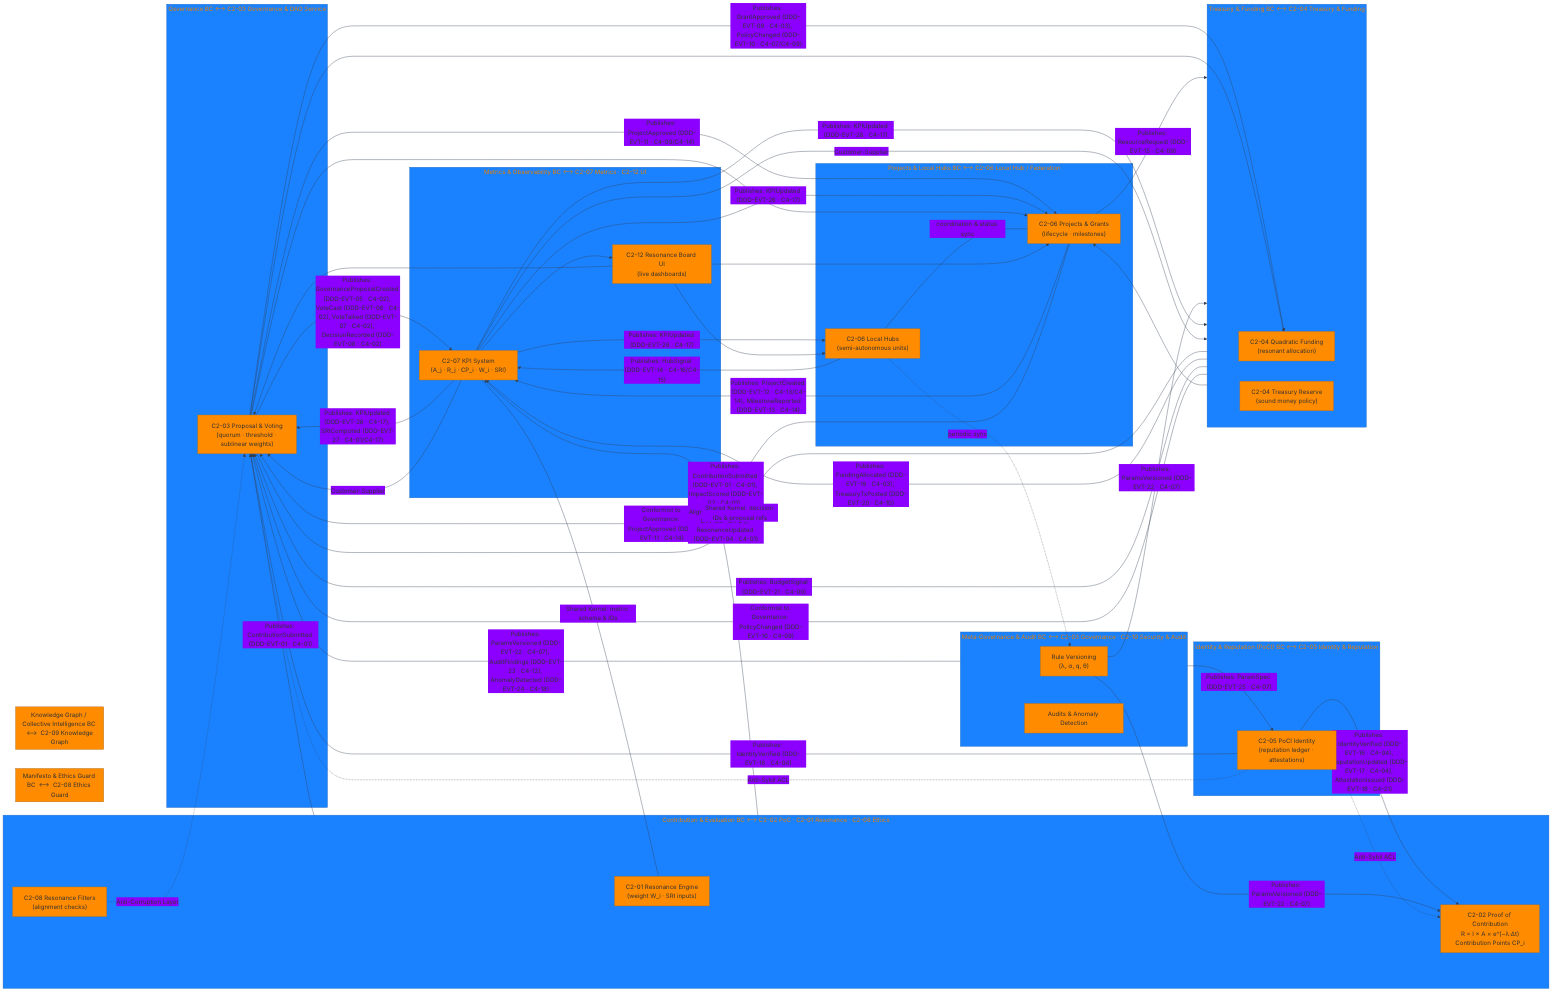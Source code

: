 %%{init: {'theme':'base','themeVariables':{ 'fontFamily':'Inter,Arial', 'primaryColor':'#ff8b00','lineColor':'#334155'}}}%%
flowchart LR
 %% ===================== Bounded Contexts (with C2 mappings) =====================
 subgraph GOV["Governance BC  ⟷  C2-03 Governance & DAO Service"]
   GOVAPI["C2-03 Proposal & Voting\n(quorum · threshold · sublinear weights)"]
 end

 subgraph CONTRIB["Contribution & Evaluation BC  ⟷  C2-02 PoC · C2-01 Resonance · C2-08 Ethics"]
   POC["C2-02 Proof of Contribution\nR = I × A × e^(−λ·Δt)\nContribution Points CP_i"]
   FILTERS["C2-08 Resonance Filters\n(alignment checks)"]
   ENGINE["C2-01 Resonance Engine\n(weight W_i · SRI inputs)"]
 end

 subgraph ID["Identity & Reputation (PoCI) BC  ⟷  C2-05 Identity & Reputation"]
   POCI["C2-05 PoCI Identity\n(reputation ledger · attestations)"]
 end

 subgraph TREAS["Treasury & Funding BC  ⟷  C2-04 Treasury & Funding"]
   QF["C2-04 Quadratic Funding\n(resonant allocation)"]
   RESERVE["C2-04 Treasury Reserve\n(sound money policy)"]
 end

 subgraph HUBS["Projects & Local Hubs BC  ⟷  C2-06 Local Hub / Federation"]
   PROJ["C2-06 Projects & Grants\n(lifecycle · milestones)"]
   LH["C2-06 Local Hubs\n(semi-autonomous units)"]
 end

 subgraph METAGOV["Meta-Governance & Audit BC  ⟷  C2-03 Governance · C2-10 Security & Audit"]
   PARAMS["Rule Versioning\n(λ, α, q, θ)"]
   AUDIT["Audits & Anomaly Detection"]
 end

 subgraph OBS["Metrics & Observability BC  ⟷  C2-07 Metrics · C2-12 UI"]
   KPIs["C2-07 KPI System\n(A_j · R_j · CP_i · W_i · SRI)"]
   BOARD["C2-12 Resonance Board UI\n(live dashboards)"]
 end

 subgraph ETH["Manifesto & Ethics Guard BC  ⟷  C2-08 Ethics Guard"]
 end

 subgraph KG["Knowledge Graph / Collective Intelligence BC  ⟷  C2-09 Knowledge Graph"]
 end

 %% ===================== Domain Events / Relations (with DDD-EVT + C4 refs) =====================
 %% Contribution → Metrics / Gov
 CONTRIB -- "Publishes: ContributionSubmitted (DDD-EVT-01 · C4-01), ImpactScored (DDD-EVT-02 · C4-01), AlignmentChecked (DDD-EVT-03 · C4-21), ResonanceUpdated (DDD-EVT-04 · C4-01)" --> KPIs
 CONTRIB -- "Publishes: ContributionSubmitted (DDD-EVT-01 · C4-01)" --> GOVAPI

 %% Governance → Metrics / Treasury / Hubs
 GOVAPI -- "Publishes: GovernanceProposalCreated (DDD-EVT-05 · C4-02), VoteCast (DDD-EVT-06 · C4-02), VoteTallied (DDD-EVT-07 · C4-02), DecisionRecorded (DDD-EVT-08 · C4-02)" --> KPIs
 GOVAPI -- "Publishes: GrantApproved (DDD-EVT-09 · C4-03), PolicyChanged (DDD-EVT-10 · C4-07/C4-09)" --> QF
 GOVAPI -- "Publishes: ProjectApproved (DDD-EVT-11 · C4-09/C4-14)" --> PROJ

 %% Hubs/Projects → Metrics / Treasury
 PROJ -- "Publishes: ProjectCreated (DDD-EVT-12 · C4-13/C4-14), MilestoneReported (DDD-EVT-13 · C4-14)" --> KPIs
 LH -- "Publishes: HubSignal (DDD-EVT-14 · C4-16/C4-15)" --> KPIs
 PROJ -- "Publishes: ResourceRequest (DDD-EVT-15 · C4-09)" --> TREAS

 %% Identity → Contrib / Gov
 POCI -- "Publishes: IdentityVerified (DDD-EVT-16 · C4-04), ReputationUpdated (DDD-EVT-17 · C4-04), AttestationIssued (DDD-EVT-18 · C4-21)" --> POC
 POCI -- "Publishes: IdentityVerified (DDD-EVT-16 · C4-04)" --> GOVAPI

 %% Treasury → Metrics / Gov
 TREAS -- "Publishes: FundingAllocated (DDD-EVT-19 · C4-03), TreasuryTxPosted (DDD-EVT-20 · C4-10)" --> KPIs
 TREAS -- "Publishes: BudgetSignal (DDD-EVT-21 · C4-09)" --> GOVAPI

 %% MetaGov → Gov / Contrib / Treasury / ID
 METAGOV -- "Publishes: ParamsVersioned (DDD-EVT-22 · C4-07), AuditFindings (DDD-EVT-23 · C4-12), AnomalyDetected (DDD-EVT-24 · C4-18)" --> GOVAPI
 PARAMS -- "Publishes: ParamsVersioned (DDD-EVT-22 · C4-07)" --> POC
 PARAMS -- "Publishes: ParamsVersioned (DDD-EVT-22 · C4-07)" --> TREAS
 METAGOV -- "Publishes: ParamSpec (DDD-EVT-25 · C4-07)" --> POCI

 %% Observability → Gov / Treasury / Hubs
 KPIs -- "Publishes: KPIUpdated (DDD-EVT-26 · C4-17), SRIComputed (DDD-EVT-27 · C4-01/C4-17)" --> GOVAPI
 KPIs -- "Publishes: KPIUpdated (DDD-EVT-26 · C4-17)" --> TREAS
 KPIs -- "Publishes: KPIUpdated (DDD-EVT-26 · C4-17)" --> PROJ
 KPIs -- "Publishes: KPIUpdated (DDD-EVT-26 · C4-17)" --> LH

 %% Customer-Supplier (Metrics serving Gov/Treasury)
 KPIs -- "Customer-Supplier" --> GOVAPI
 KPIs -- "Customer-Supplier" --> TREAS

 %% Anti-Corruption / Sybil Guards
 FILTERS -. "Anti-Corruption Layer" .-> GOVAPI
 POCI -. "Anti-Sybil ACL" .-> GOVAPI
 POCI -. "Anti-Sybil ACL" .-> POC

 %% Conformist relationships
 TREAS -- "Conformist to Governance: PolicyChanged (DDD-EVT-10 · C4-09)" --> GOVAPI
 PROJ -- "Conformist to Governance: ProjectApproved (DDD-EVT-11 · C4-14)" --> GOVAPI

 %% Shared Kernel links
 KPIs ---|Shared Kernel: metric schema & IDs| ENGINE
 GOVAPI ---|Shared Kernel: decision IDs & proposal refs| TREAS

 %% Additional flows
 GOVAPI --> QF
 GOVAPI --> PROJ
 TREAS --> PROJ
 LH ---|coordination & status sync| PROJ
 LH -. "periodic sync" .-> PARAMS

 %% UI
 KPIs --> BOARD
 BOARD --> GOVAPI
 BOARD --> PROJ
 BOARD --> LH